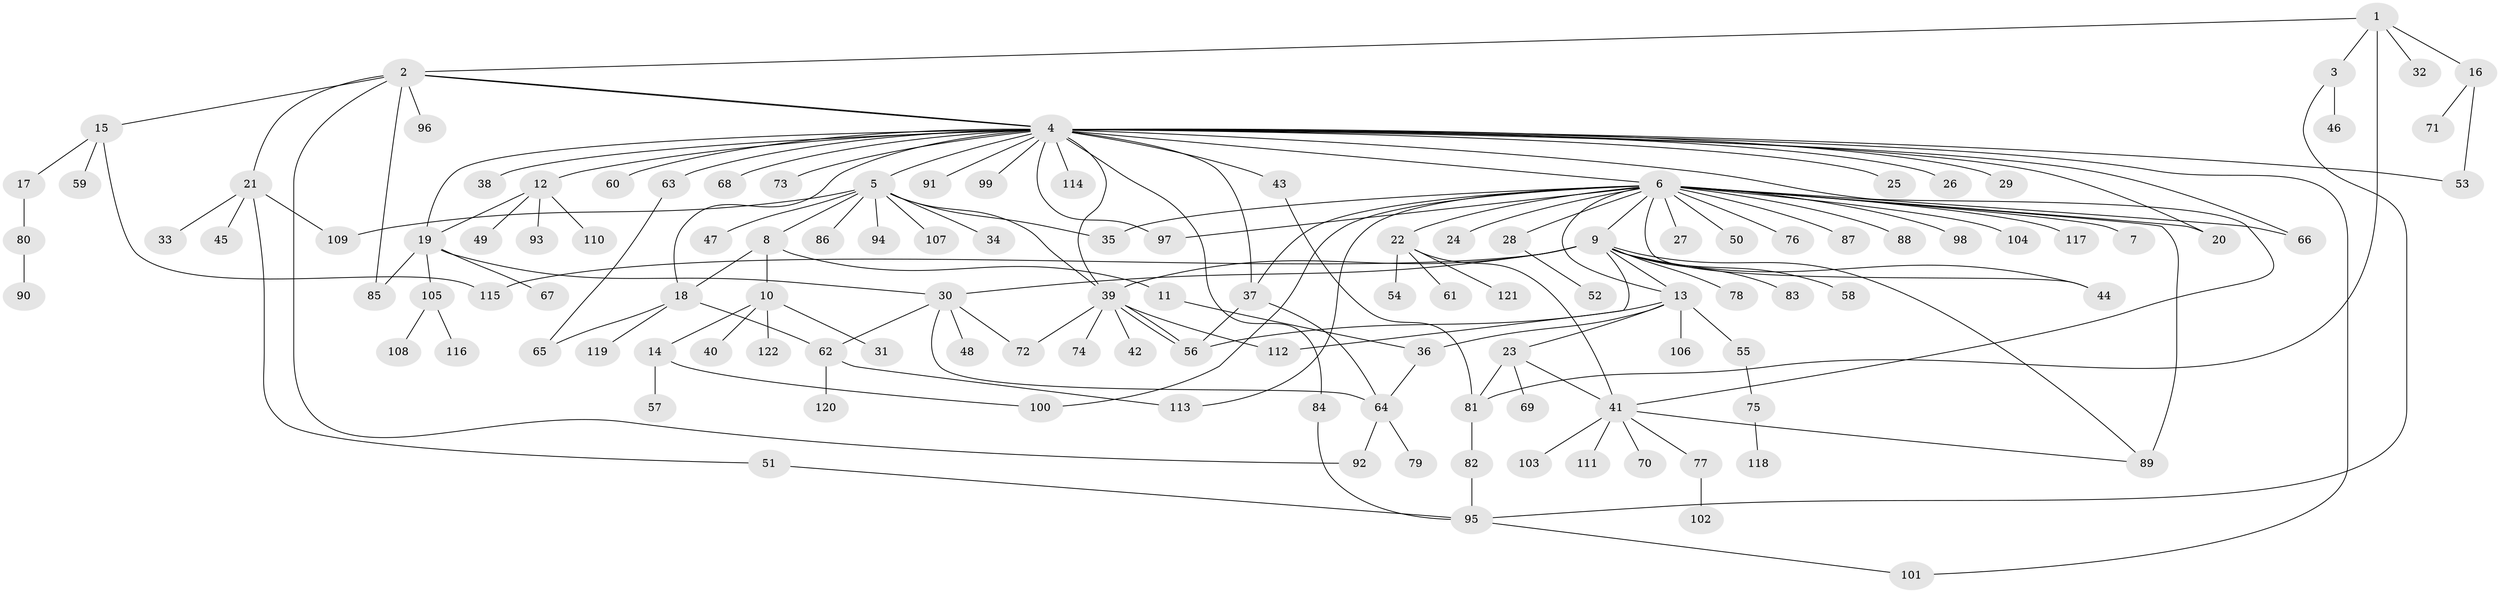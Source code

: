 // coarse degree distribution, {1: 0.8360655737704918, 34: 0.01639344262295082, 3: 0.04918032786885246, 13: 0.01639344262295082, 2: 0.03278688524590164, 10: 0.01639344262295082, 9: 0.01639344262295082, 6: 0.01639344262295082}
// Generated by graph-tools (version 1.1) at 2025/50/03/04/25 21:50:04]
// undirected, 122 vertices, 161 edges
graph export_dot {
graph [start="1"]
  node [color=gray90,style=filled];
  1;
  2;
  3;
  4;
  5;
  6;
  7;
  8;
  9;
  10;
  11;
  12;
  13;
  14;
  15;
  16;
  17;
  18;
  19;
  20;
  21;
  22;
  23;
  24;
  25;
  26;
  27;
  28;
  29;
  30;
  31;
  32;
  33;
  34;
  35;
  36;
  37;
  38;
  39;
  40;
  41;
  42;
  43;
  44;
  45;
  46;
  47;
  48;
  49;
  50;
  51;
  52;
  53;
  54;
  55;
  56;
  57;
  58;
  59;
  60;
  61;
  62;
  63;
  64;
  65;
  66;
  67;
  68;
  69;
  70;
  71;
  72;
  73;
  74;
  75;
  76;
  77;
  78;
  79;
  80;
  81;
  82;
  83;
  84;
  85;
  86;
  87;
  88;
  89;
  90;
  91;
  92;
  93;
  94;
  95;
  96;
  97;
  98;
  99;
  100;
  101;
  102;
  103;
  104;
  105;
  106;
  107;
  108;
  109;
  110;
  111;
  112;
  113;
  114;
  115;
  116;
  117;
  118;
  119;
  120;
  121;
  122;
  1 -- 2;
  1 -- 3;
  1 -- 16;
  1 -- 32;
  1 -- 81;
  2 -- 4;
  2 -- 4;
  2 -- 15;
  2 -- 21;
  2 -- 85;
  2 -- 92;
  2 -- 96;
  3 -- 46;
  3 -- 95;
  4 -- 5;
  4 -- 6;
  4 -- 12;
  4 -- 18;
  4 -- 19;
  4 -- 20;
  4 -- 25;
  4 -- 26;
  4 -- 29;
  4 -- 37;
  4 -- 38;
  4 -- 39;
  4 -- 41;
  4 -- 43;
  4 -- 53;
  4 -- 60;
  4 -- 63;
  4 -- 66;
  4 -- 68;
  4 -- 73;
  4 -- 84;
  4 -- 91;
  4 -- 97;
  4 -- 99;
  4 -- 101;
  4 -- 114;
  5 -- 8;
  5 -- 34;
  5 -- 35;
  5 -- 39;
  5 -- 47;
  5 -- 86;
  5 -- 94;
  5 -- 107;
  5 -- 109;
  6 -- 7;
  6 -- 9;
  6 -- 13;
  6 -- 20;
  6 -- 22;
  6 -- 24;
  6 -- 27;
  6 -- 28;
  6 -- 35;
  6 -- 37;
  6 -- 44;
  6 -- 50;
  6 -- 66;
  6 -- 76;
  6 -- 87;
  6 -- 88;
  6 -- 89;
  6 -- 97;
  6 -- 98;
  6 -- 100;
  6 -- 104;
  6 -- 113;
  6 -- 117;
  8 -- 10;
  8 -- 11;
  8 -- 18;
  9 -- 13;
  9 -- 30;
  9 -- 39;
  9 -- 44;
  9 -- 58;
  9 -- 78;
  9 -- 83;
  9 -- 89;
  9 -- 112;
  9 -- 115;
  10 -- 14;
  10 -- 31;
  10 -- 40;
  10 -- 122;
  11 -- 36;
  12 -- 19;
  12 -- 49;
  12 -- 93;
  12 -- 110;
  13 -- 23;
  13 -- 36;
  13 -- 55;
  13 -- 56;
  13 -- 106;
  14 -- 57;
  14 -- 100;
  15 -- 17;
  15 -- 59;
  15 -- 115;
  16 -- 53;
  16 -- 71;
  17 -- 80;
  18 -- 62;
  18 -- 65;
  18 -- 119;
  19 -- 30;
  19 -- 67;
  19 -- 85;
  19 -- 105;
  21 -- 33;
  21 -- 45;
  21 -- 51;
  21 -- 109;
  22 -- 41;
  22 -- 54;
  22 -- 61;
  22 -- 121;
  23 -- 41;
  23 -- 69;
  23 -- 81;
  28 -- 52;
  30 -- 48;
  30 -- 62;
  30 -- 64;
  30 -- 72;
  36 -- 64;
  37 -- 56;
  37 -- 64;
  39 -- 42;
  39 -- 56;
  39 -- 56;
  39 -- 72;
  39 -- 74;
  39 -- 112;
  41 -- 70;
  41 -- 77;
  41 -- 89;
  41 -- 103;
  41 -- 111;
  43 -- 81;
  51 -- 95;
  55 -- 75;
  62 -- 113;
  62 -- 120;
  63 -- 65;
  64 -- 79;
  64 -- 92;
  75 -- 118;
  77 -- 102;
  80 -- 90;
  81 -- 82;
  82 -- 95;
  84 -- 95;
  95 -- 101;
  105 -- 108;
  105 -- 116;
}

